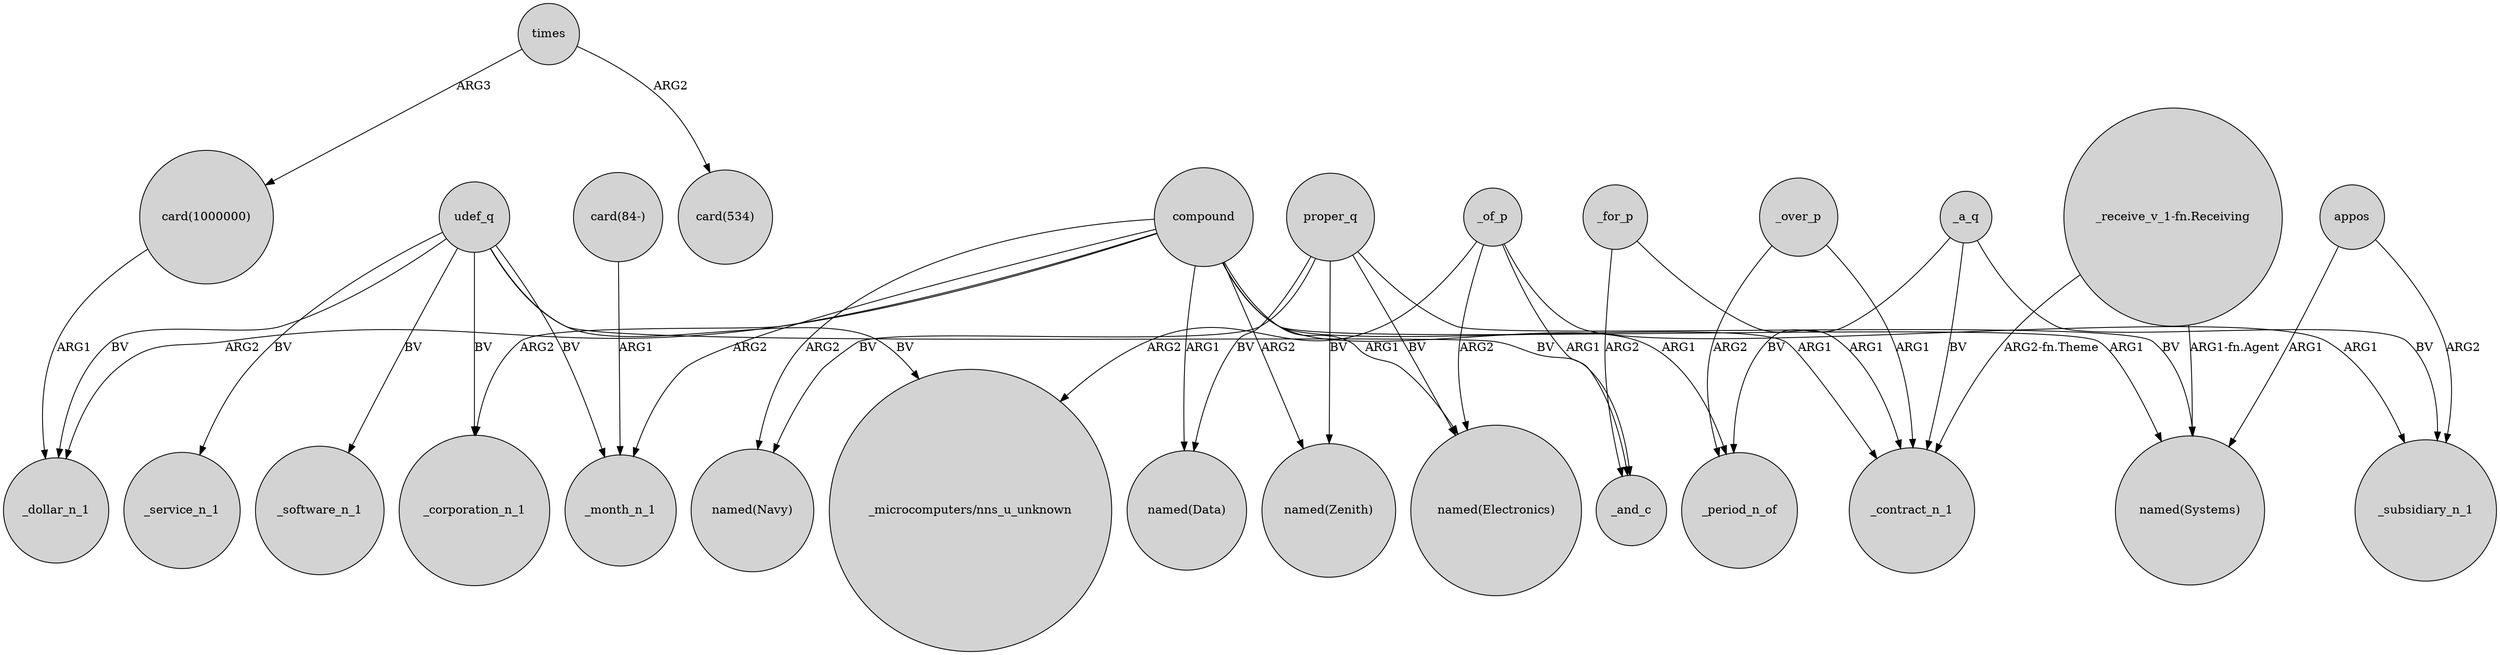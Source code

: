 digraph {
	node [shape=circle style=filled]
	udef_q -> _software_n_1 [label=BV]
	"card(1000000)" -> _dollar_n_1 [label=ARG1]
	_of_p -> _subsidiary_n_1 [label=ARG1]
	_a_q -> _period_n_of [label=BV]
	compound -> _month_n_1 [label=ARG2]
	appos -> _subsidiary_n_1 [label=ARG2]
	_of_p -> "_microcomputers/nns_u_unknown" [label=ARG2]
	_of_p -> "named(Electronics)" [label=ARG2]
	udef_q -> "_microcomputers/nns_u_unknown" [label=BV]
	compound -> "named(Electronics)" [label=ARG1]
	proper_q -> "named(Zenith)" [label=BV]
	compound -> _corporation_n_1 [label=ARG2]
	compound -> "named(Navy)" [label=ARG2]
	_for_p -> _and_c [label=ARG2]
	compound -> _contract_n_1 [label=ARG1]
	_a_q -> _contract_n_1 [label=BV]
	udef_q -> _month_n_1 [label=BV]
	_a_q -> _subsidiary_n_1 [label=BV]
	udef_q -> _corporation_n_1 [label=BV]
	"_receive_v_1-fn.Receiving" -> "named(Systems)" [label="ARG1-fn.Agent"]
	compound -> "named(Systems)" [label=ARG1]
	proper_q -> "named(Navy)" [label=BV]
	udef_q -> _service_n_1 [label=BV]
	times -> "card(534)" [label=ARG2]
	proper_q -> "named(Data)" [label=BV]
	times -> "card(1000000)" [label=ARG3]
	compound -> _period_n_of [label=ARG1]
	proper_q -> "named(Systems)" [label=BV]
	compound -> "named(Data)" [label=ARG1]
	proper_q -> "named(Electronics)" [label=BV]
	_of_p -> _and_c [label=ARG1]
	"card(84-)" -> _month_n_1 [label=ARG1]
	compound -> "named(Zenith)" [label=ARG2]
	_over_p -> _contract_n_1 [label=ARG1]
	compound -> _dollar_n_1 [label=ARG2]
	udef_q -> _and_c [label=BV]
	_over_p -> _period_n_of [label=ARG2]
	_for_p -> _contract_n_1 [label=ARG1]
	"_receive_v_1-fn.Receiving" -> _contract_n_1 [label="ARG2-fn.Theme"]
	udef_q -> _dollar_n_1 [label=BV]
	appos -> "named(Systems)" [label=ARG1]
}

